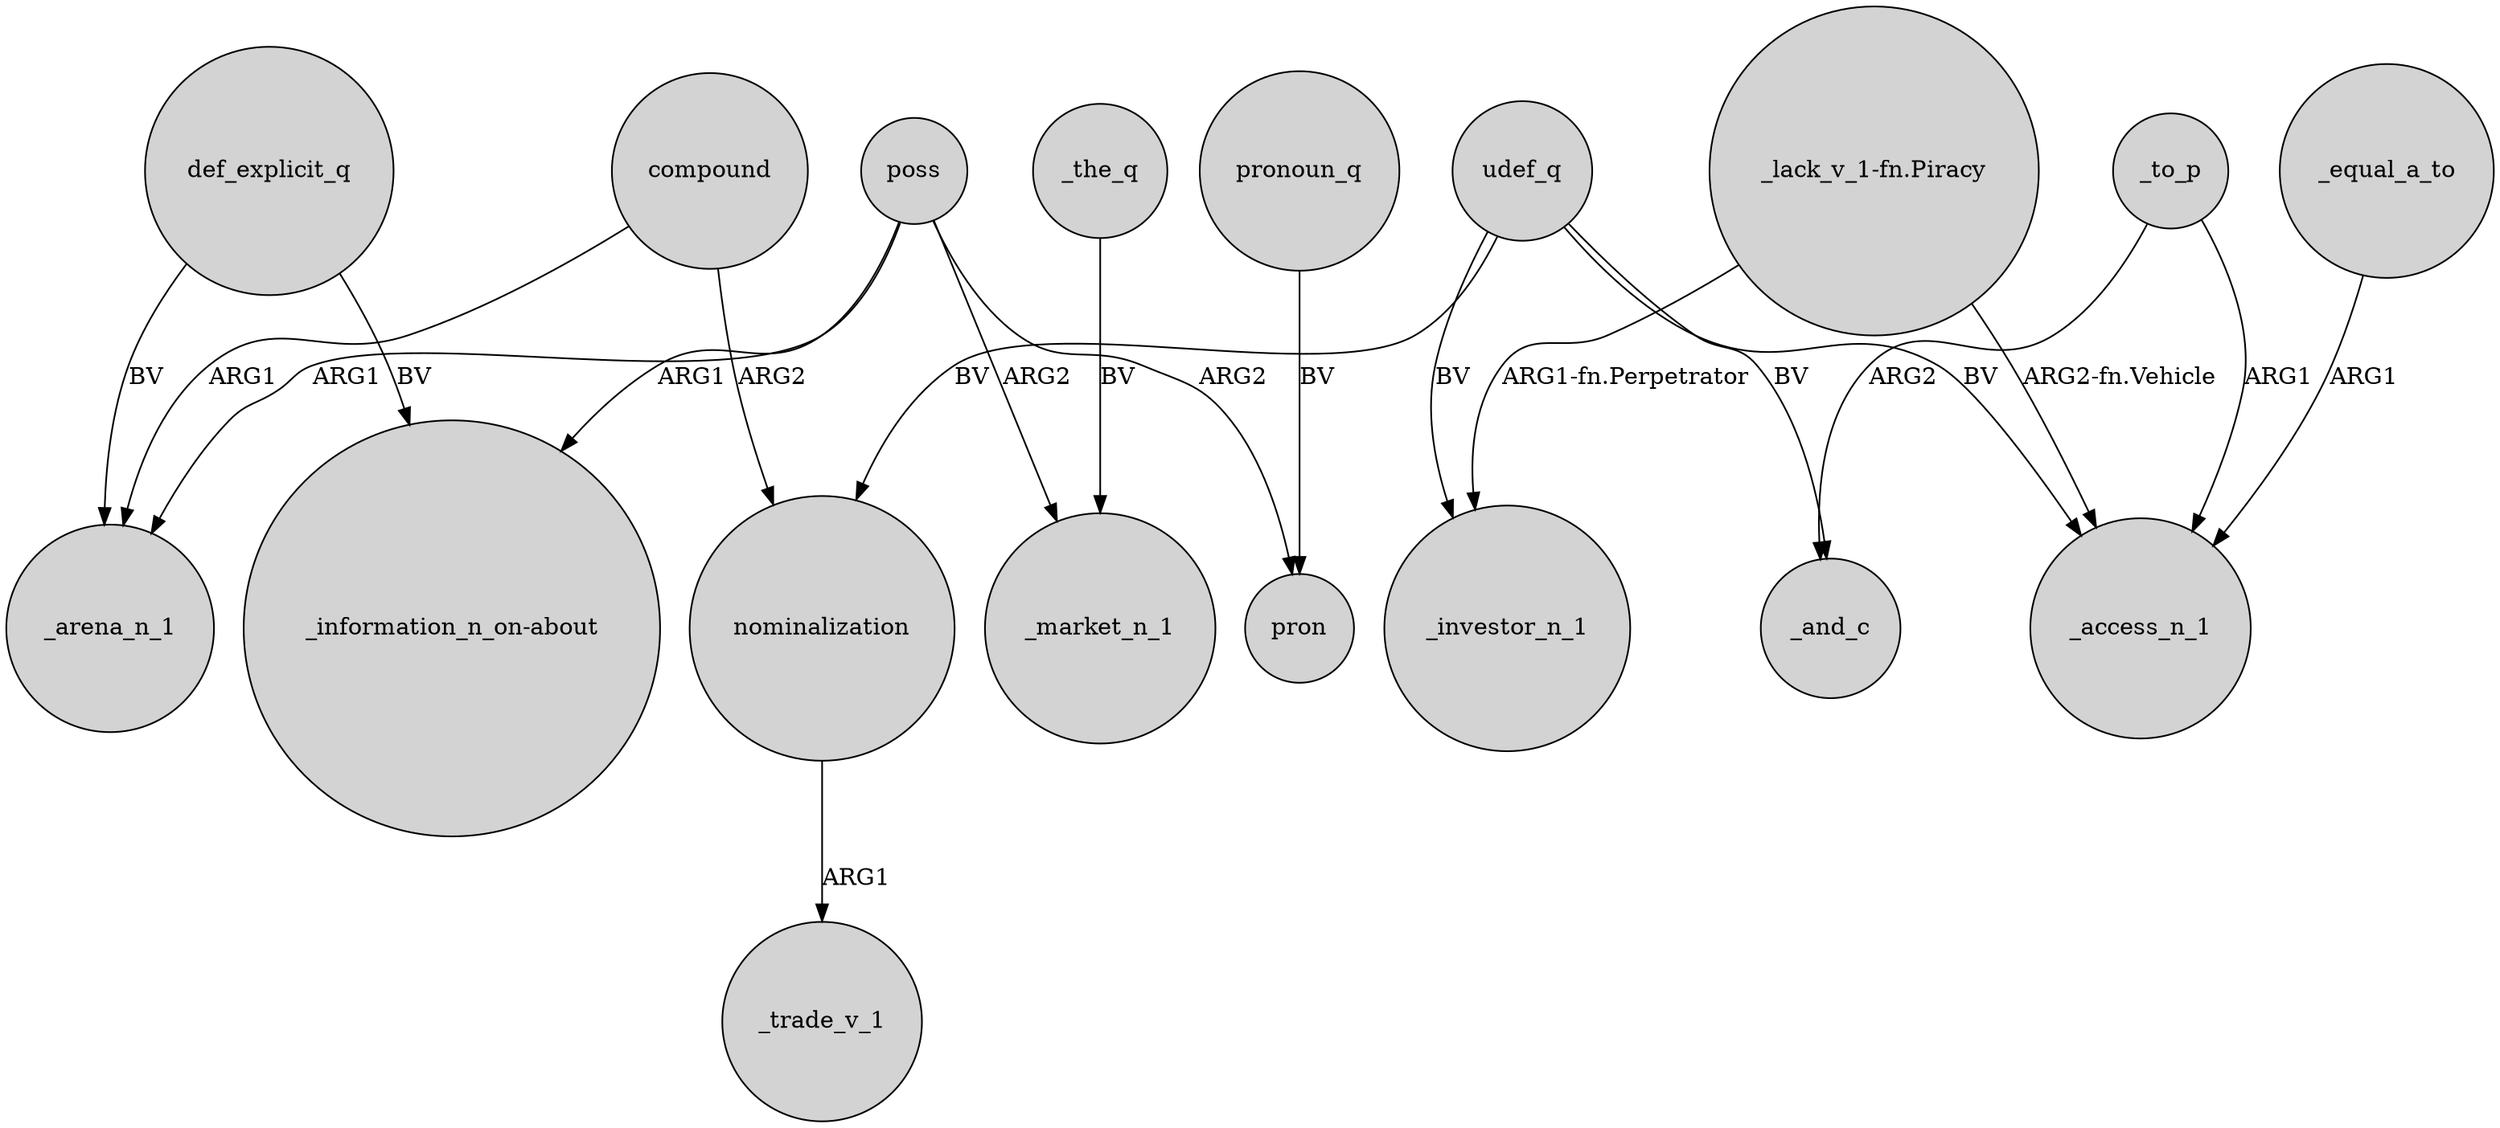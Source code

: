 digraph {
	node [shape=circle style=filled]
	poss -> "_information_n_on-about" [label=ARG1]
	def_explicit_q -> _arena_n_1 [label=BV]
	"_lack_v_1-fn.Piracy" -> _investor_n_1 [label="ARG1-fn.Perpetrator"]
	udef_q -> nominalization [label=BV]
	udef_q -> _and_c [label=BV]
	_the_q -> _market_n_1 [label=BV]
	compound -> nominalization [label=ARG2]
	pronoun_q -> pron [label=BV]
	poss -> pron [label=ARG2]
	_to_p -> _and_c [label=ARG2]
	_equal_a_to -> _access_n_1 [label=ARG1]
	compound -> _arena_n_1 [label=ARG1]
	poss -> _arena_n_1 [label=ARG1]
	udef_q -> _access_n_1 [label=BV]
	_to_p -> _access_n_1 [label=ARG1]
	"_lack_v_1-fn.Piracy" -> _access_n_1 [label="ARG2-fn.Vehicle"]
	udef_q -> _investor_n_1 [label=BV]
	poss -> _market_n_1 [label=ARG2]
	def_explicit_q -> "_information_n_on-about" [label=BV]
	nominalization -> _trade_v_1 [label=ARG1]
}
